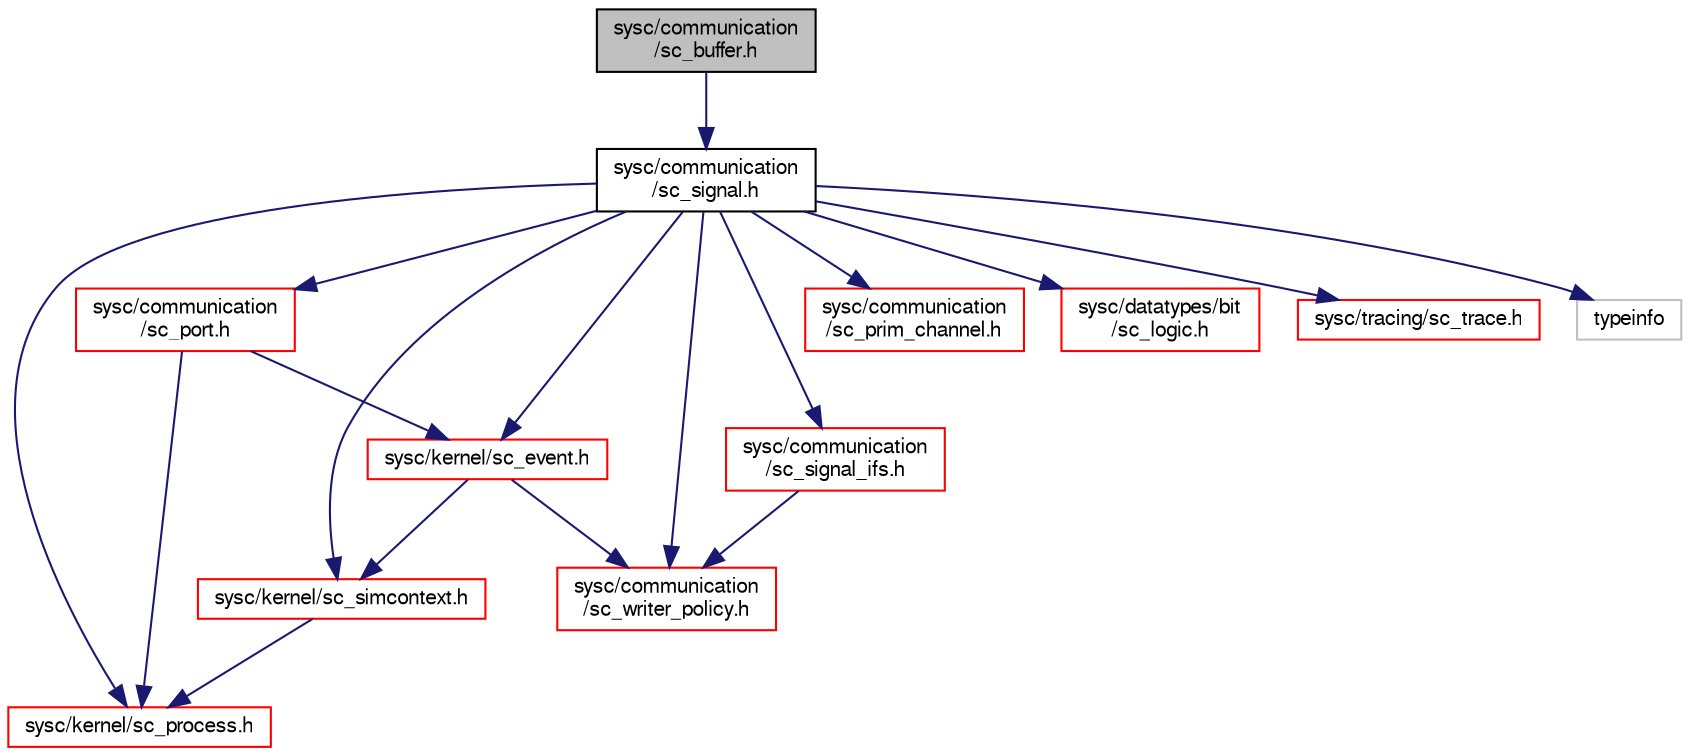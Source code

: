 digraph "sysc/communication/sc_buffer.h"
{
  edge [fontname="FreeSans",fontsize="10",labelfontname="FreeSans",labelfontsize="10"];
  node [fontname="FreeSans",fontsize="10",shape=record];
  Node0 [label="sysc/communication\l/sc_buffer.h",height=0.2,width=0.4,color="black", fillcolor="grey75", style="filled", fontcolor="black"];
  Node0 -> Node1 [color="midnightblue",fontsize="10",style="solid",fontname="FreeSans"];
  Node1 [label="sysc/communication\l/sc_signal.h",height=0.2,width=0.4,color="black", fillcolor="white", style="filled",URL="$a00059.html"];
  Node1 -> Node2 [color="midnightblue",fontsize="10",style="solid",fontname="FreeSans"];
  Node2 [label="sysc/communication\l/sc_port.h",height=0.2,width=0.4,color="red", fillcolor="white", style="filled",URL="$a00047.html"];
  Node2 -> Node14 [color="midnightblue",fontsize="10",style="solid",fontname="FreeSans"];
  Node14 [label="sysc/kernel/sc_event.h",height=0.2,width=0.4,color="red", fillcolor="white", style="filled",URL="$a00248.html"];
  Node14 -> Node16 [color="midnightblue",fontsize="10",style="solid",fontname="FreeSans"];
  Node16 [label="sysc/kernel/sc_simcontext.h",height=0.2,width=0.4,color="red", fillcolor="white", style="filled",URL="$a00311.html"];
  Node16 -> Node17 [color="midnightblue",fontsize="10",style="solid",fontname="FreeSans"];
  Node17 [label="sysc/kernel/sc_process.h",height=0.2,width=0.4,color="red", fillcolor="white", style="filled",URL="$a00293.html"];
  Node14 -> Node45 [color="midnightblue",fontsize="10",style="solid",fontname="FreeSans"];
  Node45 [label="sysc/communication\l/sc_writer_policy.h",height=0.2,width=0.4,color="red", fillcolor="white", style="filled",URL="$a00080.html"];
  Node2 -> Node17 [color="midnightblue",fontsize="10",style="solid",fontname="FreeSans"];
  Node1 -> Node57 [color="midnightblue",fontsize="10",style="solid",fontname="FreeSans"];
  Node57 [label="sysc/communication\l/sc_prim_channel.h",height=0.2,width=0.4,color="red", fillcolor="white", style="filled",URL="$a00050.html"];
  Node1 -> Node58 [color="midnightblue",fontsize="10",style="solid",fontname="FreeSans"];
  Node58 [label="sysc/communication\l/sc_signal_ifs.h",height=0.2,width=0.4,color="red", fillcolor="white", style="filled",URL="$a00062.html"];
  Node58 -> Node45 [color="midnightblue",fontsize="10",style="solid",fontname="FreeSans"];
  Node1 -> Node45 [color="midnightblue",fontsize="10",style="solid",fontname="FreeSans"];
  Node1 -> Node14 [color="midnightblue",fontsize="10",style="solid",fontname="FreeSans"];
  Node1 -> Node17 [color="midnightblue",fontsize="10",style="solid",fontname="FreeSans"];
  Node1 -> Node16 [color="midnightblue",fontsize="10",style="solid",fontname="FreeSans"];
  Node1 -> Node52 [color="midnightblue",fontsize="10",style="solid",fontname="FreeSans"];
  Node52 [label="sysc/datatypes/bit\l/sc_logic.h",height=0.2,width=0.4,color="red", fillcolor="white", style="filled",URL="$a00098.html"];
  Node1 -> Node59 [color="midnightblue",fontsize="10",style="solid",fontname="FreeSans"];
  Node59 [label="sysc/tracing/sc_trace.h",height=0.2,width=0.4,color="red", fillcolor="white", style="filled",URL="$a00341.html"];
  Node1 -> Node23 [color="midnightblue",fontsize="10",style="solid",fontname="FreeSans"];
  Node23 [label="typeinfo",height=0.2,width=0.4,color="grey75", fillcolor="white", style="filled"];
}
